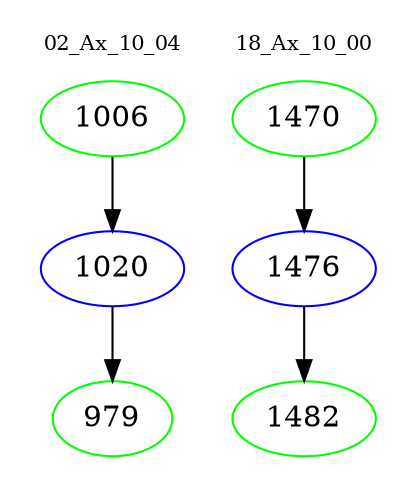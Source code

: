 digraph{
subgraph cluster_0 {
color = white
label = "02_Ax_10_04";
fontsize=10;
T0_1006 [label="1006", color="green"]
T0_1006 -> T0_1020 [color="black"]
T0_1020 [label="1020", color="blue"]
T0_1020 -> T0_979 [color="black"]
T0_979 [label="979", color="green"]
}
subgraph cluster_1 {
color = white
label = "18_Ax_10_00";
fontsize=10;
T1_1470 [label="1470", color="green"]
T1_1470 -> T1_1476 [color="black"]
T1_1476 [label="1476", color="blue"]
T1_1476 -> T1_1482 [color="black"]
T1_1482 [label="1482", color="green"]
}
}
